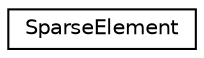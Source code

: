 digraph "Graphical Class Hierarchy"
{
  edge [fontname="Helvetica",fontsize="10",labelfontname="Helvetica",labelfontsize="10"];
  node [fontname="Helvetica",fontsize="10",shape=record];
  rankdir="LR";
  Node0 [label="SparseElement",height=0.2,width=0.4,color="black", fillcolor="white", style="filled",URL="$classSparseElement.html"];
}
